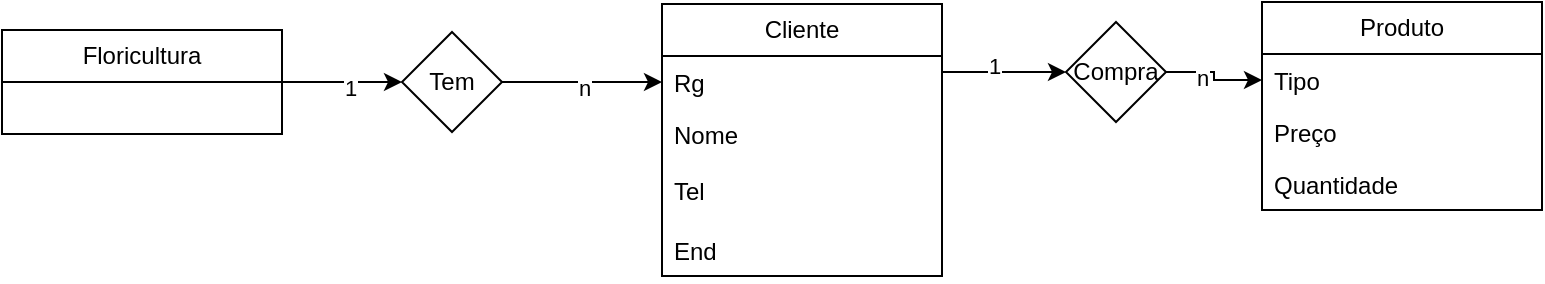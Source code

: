 <mxfile version="21.6.9" type="github">
  <diagram id="C5RBs43oDa-KdzZeNtuy" name="Page-1">
    <mxGraphModel dx="1434" dy="673" grid="1" gridSize="10" guides="1" tooltips="1" connect="1" arrows="1" fold="1" page="1" pageScale="1" pageWidth="827" pageHeight="1169" math="0" shadow="0">
      <root>
        <mxCell id="WIyWlLk6GJQsqaUBKTNV-0" />
        <mxCell id="WIyWlLk6GJQsqaUBKTNV-1" parent="WIyWlLk6GJQsqaUBKTNV-0" />
        <mxCell id="pcBfg44NStEaBvQ9vjz7-16" style="edgeStyle=orthogonalEdgeStyle;rounded=0;orthogonalLoop=1;jettySize=auto;html=1;exitX=1;exitY=0.5;exitDx=0;exitDy=0;entryX=0;entryY=0.5;entryDx=0;entryDy=0;" edge="1" parent="WIyWlLk6GJQsqaUBKTNV-1" source="pcBfg44NStEaBvQ9vjz7-6" target="pcBfg44NStEaBvQ9vjz7-13">
          <mxGeometry relative="1" as="geometry" />
        </mxCell>
        <mxCell id="pcBfg44NStEaBvQ9vjz7-30" value="n" style="edgeLabel;html=1;align=center;verticalAlign=middle;resizable=0;points=[];" vertex="1" connectable="0" parent="pcBfg44NStEaBvQ9vjz7-16">
          <mxGeometry x="0.025" y="-3" relative="1" as="geometry">
            <mxPoint as="offset" />
          </mxGeometry>
        </mxCell>
        <mxCell id="pcBfg44NStEaBvQ9vjz7-6" value="Tem" style="rhombus;whiteSpace=wrap;html=1;" vertex="1" parent="WIyWlLk6GJQsqaUBKTNV-1">
          <mxGeometry x="200" y="15" width="50" height="50" as="geometry" />
        </mxCell>
        <mxCell id="pcBfg44NStEaBvQ9vjz7-9" style="edgeStyle=orthogonalEdgeStyle;rounded=0;orthogonalLoop=1;jettySize=auto;html=1;exitX=1;exitY=0.5;exitDx=0;exitDy=0;entryX=0;entryY=0.5;entryDx=0;entryDy=0;" edge="1" parent="WIyWlLk6GJQsqaUBKTNV-1" source="pcBfg44NStEaBvQ9vjz7-8" target="pcBfg44NStEaBvQ9vjz7-6">
          <mxGeometry relative="1" as="geometry" />
        </mxCell>
        <mxCell id="pcBfg44NStEaBvQ9vjz7-29" value="1" style="edgeLabel;html=1;align=center;verticalAlign=middle;resizable=0;points=[];" vertex="1" connectable="0" parent="pcBfg44NStEaBvQ9vjz7-9">
          <mxGeometry x="0.133" y="-3" relative="1" as="geometry">
            <mxPoint as="offset" />
          </mxGeometry>
        </mxCell>
        <mxCell id="pcBfg44NStEaBvQ9vjz7-8" value="Floricultura" style="swimlane;fontStyle=0;childLayout=stackLayout;horizontal=1;startSize=26;fillColor=none;horizontalStack=0;resizeParent=1;resizeParentMax=0;resizeLast=0;collapsible=1;marginBottom=0;whiteSpace=wrap;html=1;" vertex="1" parent="WIyWlLk6GJQsqaUBKTNV-1">
          <mxGeometry y="14" width="140" height="52" as="geometry" />
        </mxCell>
        <mxCell id="pcBfg44NStEaBvQ9vjz7-21" style="edgeStyle=orthogonalEdgeStyle;rounded=0;orthogonalLoop=1;jettySize=auto;html=1;exitX=1;exitY=0.25;exitDx=0;exitDy=0;entryX=0;entryY=0.5;entryDx=0;entryDy=0;" edge="1" parent="WIyWlLk6GJQsqaUBKTNV-1" source="pcBfg44NStEaBvQ9vjz7-12" target="pcBfg44NStEaBvQ9vjz7-20">
          <mxGeometry relative="1" as="geometry" />
        </mxCell>
        <mxCell id="pcBfg44NStEaBvQ9vjz7-31" value="1" style="edgeLabel;html=1;align=center;verticalAlign=middle;resizable=0;points=[];" vertex="1" connectable="0" parent="pcBfg44NStEaBvQ9vjz7-21">
          <mxGeometry x="-0.161" y="3" relative="1" as="geometry">
            <mxPoint as="offset" />
          </mxGeometry>
        </mxCell>
        <mxCell id="pcBfg44NStEaBvQ9vjz7-12" value="Cliente" style="swimlane;fontStyle=0;childLayout=stackLayout;horizontal=1;startSize=26;fillColor=none;horizontalStack=0;resizeParent=1;resizeParentMax=0;resizeLast=0;collapsible=1;marginBottom=0;whiteSpace=wrap;html=1;" vertex="1" parent="WIyWlLk6GJQsqaUBKTNV-1">
          <mxGeometry x="330" y="1" width="140" height="136" as="geometry" />
        </mxCell>
        <mxCell id="pcBfg44NStEaBvQ9vjz7-13" value="Rg" style="text;strokeColor=none;fillColor=none;align=left;verticalAlign=top;spacingLeft=4;spacingRight=4;overflow=hidden;rotatable=0;points=[[0,0.5],[1,0.5]];portConstraint=eastwest;whiteSpace=wrap;html=1;" vertex="1" parent="pcBfg44NStEaBvQ9vjz7-12">
          <mxGeometry y="26" width="140" height="26" as="geometry" />
        </mxCell>
        <mxCell id="pcBfg44NStEaBvQ9vjz7-14" value="Nome" style="text;strokeColor=none;fillColor=none;align=left;verticalAlign=top;spacingLeft=4;spacingRight=4;overflow=hidden;rotatable=0;points=[[0,0.5],[1,0.5]];portConstraint=eastwest;whiteSpace=wrap;html=1;" vertex="1" parent="pcBfg44NStEaBvQ9vjz7-12">
          <mxGeometry y="52" width="140" height="28" as="geometry" />
        </mxCell>
        <mxCell id="pcBfg44NStEaBvQ9vjz7-17" value="Tel" style="text;strokeColor=none;fillColor=none;align=left;verticalAlign=top;spacingLeft=4;spacingRight=4;overflow=hidden;rotatable=0;points=[[0,0.5],[1,0.5]];portConstraint=eastwest;whiteSpace=wrap;html=1;" vertex="1" parent="pcBfg44NStEaBvQ9vjz7-12">
          <mxGeometry y="80" width="140" height="30" as="geometry" />
        </mxCell>
        <mxCell id="pcBfg44NStEaBvQ9vjz7-19" value="End" style="text;strokeColor=none;fillColor=none;align=left;verticalAlign=top;spacingLeft=4;spacingRight=4;overflow=hidden;rotatable=0;points=[[0,0.5],[1,0.5]];portConstraint=eastwest;whiteSpace=wrap;html=1;" vertex="1" parent="pcBfg44NStEaBvQ9vjz7-12">
          <mxGeometry y="110" width="140" height="26" as="geometry" />
        </mxCell>
        <mxCell id="pcBfg44NStEaBvQ9vjz7-26" style="edgeStyle=orthogonalEdgeStyle;rounded=0;orthogonalLoop=1;jettySize=auto;html=1;exitX=1;exitY=0.5;exitDx=0;exitDy=0;entryX=0;entryY=0.5;entryDx=0;entryDy=0;" edge="1" parent="WIyWlLk6GJQsqaUBKTNV-1" source="pcBfg44NStEaBvQ9vjz7-20" target="pcBfg44NStEaBvQ9vjz7-23">
          <mxGeometry relative="1" as="geometry" />
        </mxCell>
        <mxCell id="pcBfg44NStEaBvQ9vjz7-32" value="n" style="edgeLabel;html=1;align=center;verticalAlign=middle;resizable=0;points=[];" vertex="1" connectable="0" parent="pcBfg44NStEaBvQ9vjz7-26">
          <mxGeometry x="-0.308" y="-3" relative="1" as="geometry">
            <mxPoint as="offset" />
          </mxGeometry>
        </mxCell>
        <mxCell id="pcBfg44NStEaBvQ9vjz7-20" value="Compra" style="rhombus;whiteSpace=wrap;html=1;" vertex="1" parent="WIyWlLk6GJQsqaUBKTNV-1">
          <mxGeometry x="532" y="10" width="50" height="50" as="geometry" />
        </mxCell>
        <mxCell id="pcBfg44NStEaBvQ9vjz7-22" value="Produto" style="swimlane;fontStyle=0;childLayout=stackLayout;horizontal=1;startSize=26;fillColor=none;horizontalStack=0;resizeParent=1;resizeParentMax=0;resizeLast=0;collapsible=1;marginBottom=0;whiteSpace=wrap;html=1;" vertex="1" parent="WIyWlLk6GJQsqaUBKTNV-1">
          <mxGeometry x="630" width="140" height="104" as="geometry" />
        </mxCell>
        <mxCell id="pcBfg44NStEaBvQ9vjz7-23" value="Tipo" style="text;strokeColor=none;fillColor=none;align=left;verticalAlign=top;spacingLeft=4;spacingRight=4;overflow=hidden;rotatable=0;points=[[0,0.5],[1,0.5]];portConstraint=eastwest;whiteSpace=wrap;html=1;" vertex="1" parent="pcBfg44NStEaBvQ9vjz7-22">
          <mxGeometry y="26" width="140" height="26" as="geometry" />
        </mxCell>
        <mxCell id="pcBfg44NStEaBvQ9vjz7-24" value="Preço" style="text;strokeColor=none;fillColor=none;align=left;verticalAlign=top;spacingLeft=4;spacingRight=4;overflow=hidden;rotatable=0;points=[[0,0.5],[1,0.5]];portConstraint=eastwest;whiteSpace=wrap;html=1;" vertex="1" parent="pcBfg44NStEaBvQ9vjz7-22">
          <mxGeometry y="52" width="140" height="26" as="geometry" />
        </mxCell>
        <mxCell id="pcBfg44NStEaBvQ9vjz7-25" value="Quantidade" style="text;strokeColor=none;fillColor=none;align=left;verticalAlign=top;spacingLeft=4;spacingRight=4;overflow=hidden;rotatable=0;points=[[0,0.5],[1,0.5]];portConstraint=eastwest;whiteSpace=wrap;html=1;" vertex="1" parent="pcBfg44NStEaBvQ9vjz7-22">
          <mxGeometry y="78" width="140" height="26" as="geometry" />
        </mxCell>
      </root>
    </mxGraphModel>
  </diagram>
</mxfile>
